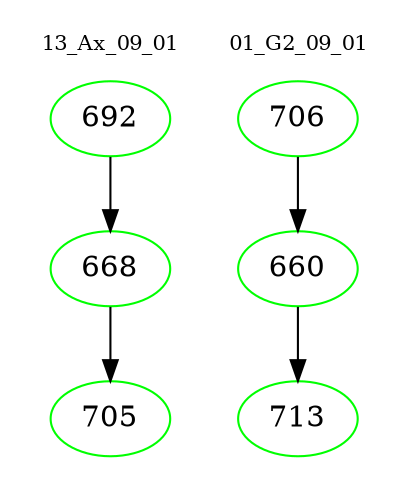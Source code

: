 digraph{
subgraph cluster_0 {
color = white
label = "13_Ax_09_01";
fontsize=10;
T0_692 [label="692", color="green"]
T0_692 -> T0_668 [color="black"]
T0_668 [label="668", color="green"]
T0_668 -> T0_705 [color="black"]
T0_705 [label="705", color="green"]
}
subgraph cluster_1 {
color = white
label = "01_G2_09_01";
fontsize=10;
T1_706 [label="706", color="green"]
T1_706 -> T1_660 [color="black"]
T1_660 [label="660", color="green"]
T1_660 -> T1_713 [color="black"]
T1_713 [label="713", color="green"]
}
}
